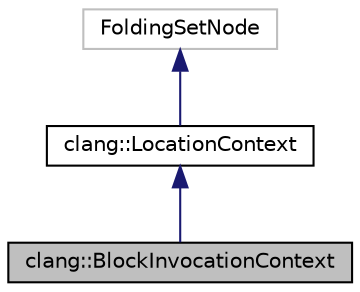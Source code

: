 digraph "clang::BlockInvocationContext"
{
 // LATEX_PDF_SIZE
  bgcolor="transparent";
  edge [fontname="Helvetica",fontsize="10",labelfontname="Helvetica",labelfontsize="10"];
  node [fontname="Helvetica",fontsize="10",shape=record];
  Node1 [label="clang::BlockInvocationContext",height=0.2,width=0.4,color="black", fillcolor="grey75", style="filled", fontcolor="black",tooltip="It represents a block invocation (based on BlockCall)."];
  Node2 -> Node1 [dir="back",color="midnightblue",fontsize="10",style="solid",fontname="Helvetica"];
  Node2 [label="clang::LocationContext",height=0.2,width=0.4,color="black",URL="$classclang_1_1LocationContext.html",tooltip="It wraps the AnalysisDeclContext to represent both the call stack with the help of StackFrameContext ..."];
  Node3 -> Node2 [dir="back",color="midnightblue",fontsize="10",style="solid",fontname="Helvetica"];
  Node3 [label="FoldingSetNode",height=0.2,width=0.4,color="grey75",tooltip=" "];
}
